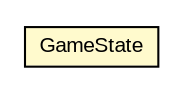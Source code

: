 #!/usr/local/bin/dot
#
# Class diagram 
# Generated by UMLGraph version 5.1 (http://www.umlgraph.org/)
#

digraph G {
	edge [fontname="arial",fontsize=10,labelfontname="arial",labelfontsize=10];
	node [fontname="arial",fontsize=10,shape=plaintext];
	nodesep=0.25;
	ranksep=0.5;
	// Univale.Tcc.RL.Pogamut.DecisionMaking.GameState
	c87 [label=<<table title="Univale.Tcc.RL.Pogamut.DecisionMaking.GameState" border="0" cellborder="1" cellspacing="0" cellpadding="2" port="p" bgcolor="lemonChiffon" href="./GameState.html">
		<tr><td><table border="0" cellspacing="0" cellpadding="1">
<tr><td align="center" balign="center"> GameState </td></tr>
		</table></td></tr>
		</table>>, fontname="arial", fontcolor="black", fontsize=10.0];
}

